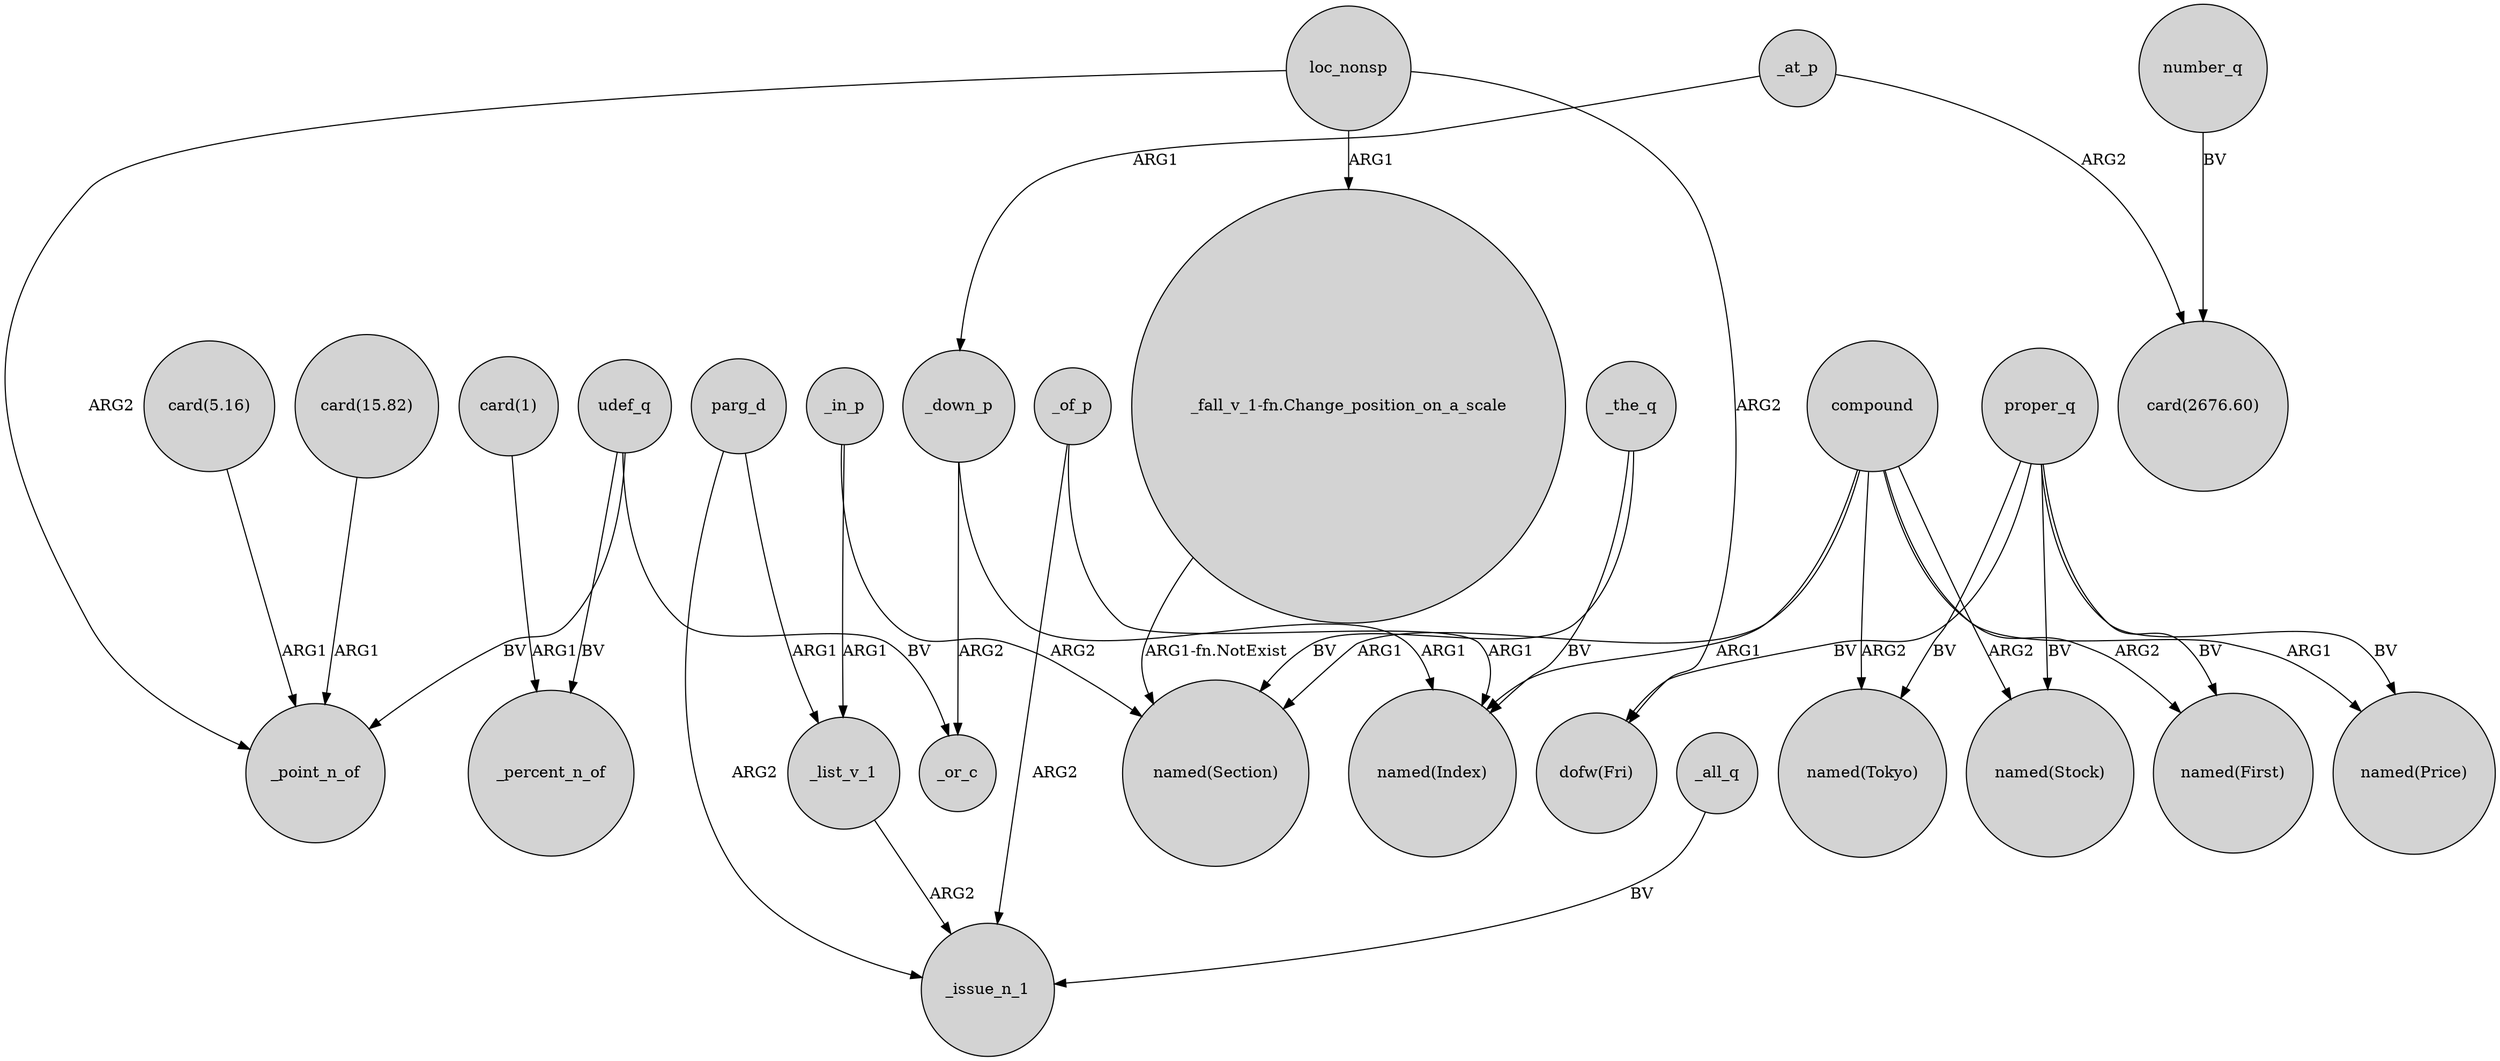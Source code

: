 digraph {
	node [shape=circle style=filled]
	compound -> "named(Tokyo)" [label=ARG2]
	"card(1)" -> _percent_n_of [label=ARG1]
	proper_q -> "dofw(Fri)" [label=BV]
	_list_v_1 -> _issue_n_1 [label=ARG2]
	loc_nonsp -> _point_n_of [label=ARG2]
	"card(5.16)" -> _point_n_of [label=ARG1]
	_of_p -> _issue_n_1 [label=ARG2]
	compound -> "named(Index)" [label=ARG1]
	proper_q -> "named(Stock)" [label=BV]
	_at_p -> _down_p [label=ARG1]
	_the_q -> "named(Section)" [label=BV]
	_at_p -> "card(2676.60)" [label=ARG2]
	proper_q -> "named(First)" [label=BV]
	parg_d -> _list_v_1 [label=ARG1]
	_down_p -> _or_c [label=ARG2]
	loc_nonsp -> "_fall_v_1-fn.Change_position_on_a_scale" [label=ARG1]
	compound -> "named(First)" [label=ARG2]
	_of_p -> "named(Index)" [label=ARG1]
	proper_q -> "named(Tokyo)" [label=BV]
	udef_q -> _or_c [label=BV]
	proper_q -> "named(Price)" [label=BV]
	loc_nonsp -> "dofw(Fri)" [label=ARG2]
	"_fall_v_1-fn.Change_position_on_a_scale" -> "named(Section)" [label="ARG1-fn.NotExist"]
	_down_p -> "named(Index)" [label=ARG1]
	"card(15.82)" -> _point_n_of [label=ARG1]
	_the_q -> "named(Index)" [label=BV]
	parg_d -> _issue_n_1 [label=ARG2]
	_all_q -> _issue_n_1 [label=BV]
	udef_q -> _percent_n_of [label=BV]
	_in_p -> _list_v_1 [label=ARG1]
	number_q -> "card(2676.60)" [label=BV]
	compound -> "named(Section)" [label=ARG1]
	compound -> "named(Stock)" [label=ARG2]
	_in_p -> "named(Section)" [label=ARG2]
	udef_q -> _point_n_of [label=BV]
	compound -> "named(Price)" [label=ARG1]
}
